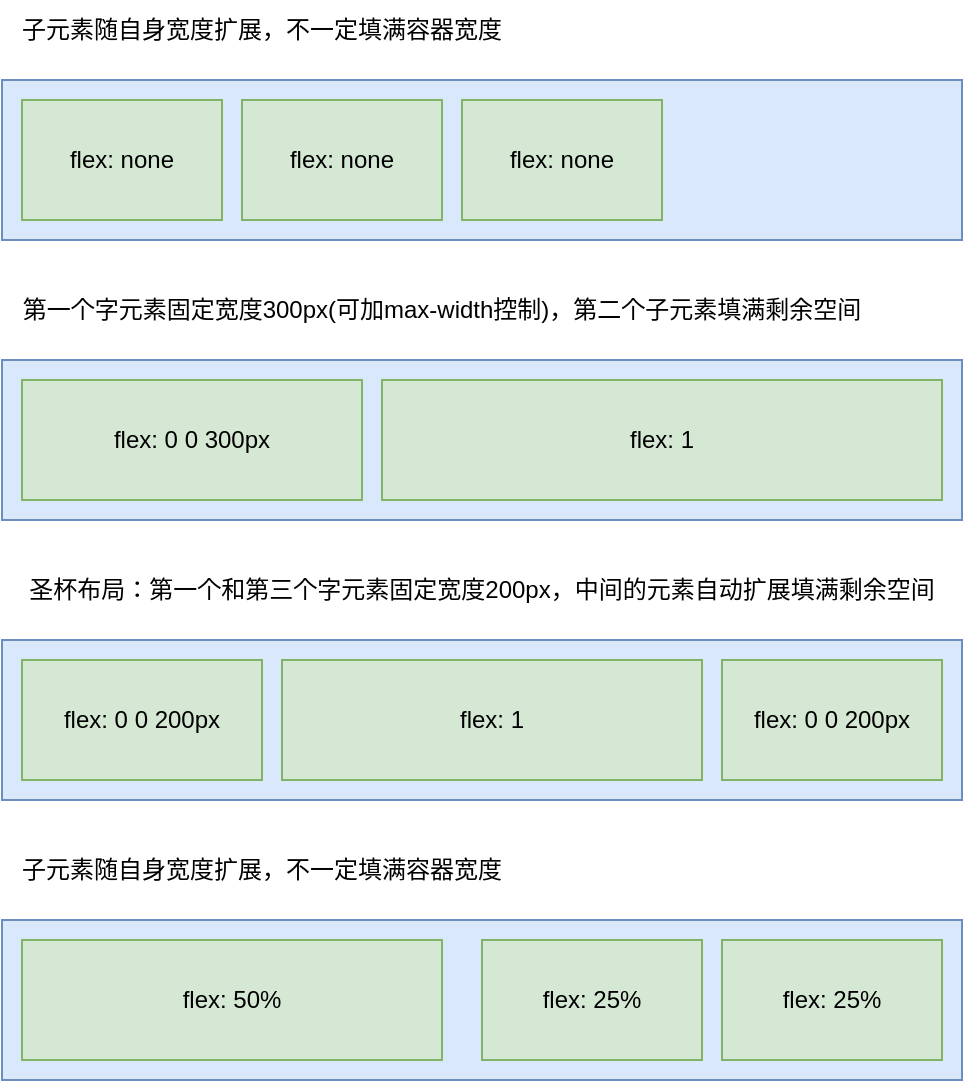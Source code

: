 <mxfile version="20.8.16" type="device"><diagram name="第 1 页" id="Gt7J4jm2jhYhhEMN3sdU"><mxGraphModel dx="954" dy="593" grid="1" gridSize="10" guides="1" tooltips="1" connect="1" arrows="1" fold="1" page="1" pageScale="1" pageWidth="827" pageHeight="1169" math="0" shadow="0"><root><mxCell id="0"/><mxCell id="1" parent="0"/><mxCell id="HVNQJZc6YPt6LZDbsbrl-1" value="" style="rounded=0;whiteSpace=wrap;html=1;fillColor=#dae8fc;strokeColor=#6c8ebf;" vertex="1" parent="1"><mxGeometry x="120" y="40" width="480" height="80" as="geometry"/></mxCell><mxCell id="HVNQJZc6YPt6LZDbsbrl-3" value="flex: none" style="rounded=0;whiteSpace=wrap;html=1;fillColor=#d5e8d4;strokeColor=#82b366;" vertex="1" parent="1"><mxGeometry x="130" y="50" width="100" height="60" as="geometry"/></mxCell><mxCell id="HVNQJZc6YPt6LZDbsbrl-14" value="flex: none" style="rounded=0;whiteSpace=wrap;html=1;fillColor=#d5e8d4;strokeColor=#82b366;" vertex="1" parent="1"><mxGeometry x="240" y="50" width="100" height="60" as="geometry"/></mxCell><mxCell id="HVNQJZc6YPt6LZDbsbrl-15" value="flex: none" style="rounded=0;whiteSpace=wrap;html=1;fillColor=#d5e8d4;strokeColor=#82b366;" vertex="1" parent="1"><mxGeometry x="350" y="50" width="100" height="60" as="geometry"/></mxCell><mxCell id="HVNQJZc6YPt6LZDbsbrl-16" value="子元素随自身宽度扩展，不一定填满容器宽度" style="text;html=1;strokeColor=none;fillColor=none;align=center;verticalAlign=middle;whiteSpace=wrap;rounded=0;" vertex="1" parent="1"><mxGeometry x="120" width="260" height="30" as="geometry"/></mxCell><mxCell id="HVNQJZc6YPt6LZDbsbrl-17" value="" style="rounded=0;whiteSpace=wrap;html=1;fillColor=#dae8fc;strokeColor=#6c8ebf;" vertex="1" parent="1"><mxGeometry x="120" y="180" width="480" height="80" as="geometry"/></mxCell><mxCell id="HVNQJZc6YPt6LZDbsbrl-18" value="flex: 0 0 300px" style="rounded=0;whiteSpace=wrap;html=1;fillColor=#d5e8d4;strokeColor=#82b366;" vertex="1" parent="1"><mxGeometry x="130" y="190" width="170" height="60" as="geometry"/></mxCell><mxCell id="HVNQJZc6YPt6LZDbsbrl-21" value="第一个字元素固定宽度300px(可加max-width控制)，第二个子元素填满剩余空间" style="text;html=1;strokeColor=none;fillColor=none;align=center;verticalAlign=middle;whiteSpace=wrap;rounded=0;" vertex="1" parent="1"><mxGeometry x="120" y="140" width="440" height="30" as="geometry"/></mxCell><mxCell id="HVNQJZc6YPt6LZDbsbrl-22" value="" style="rounded=0;whiteSpace=wrap;html=1;fillColor=#dae8fc;strokeColor=#6c8ebf;" vertex="1" parent="1"><mxGeometry x="120" y="320" width="480" height="80" as="geometry"/></mxCell><mxCell id="HVNQJZc6YPt6LZDbsbrl-26" value="圣杯布局：第一个和第三个字元素固定宽度200px，中间的元素自动扩展填满剩余空间" style="text;html=1;strokeColor=none;fillColor=none;align=center;verticalAlign=middle;whiteSpace=wrap;rounded=0;" vertex="1" parent="1"><mxGeometry x="120" y="280" width="480" height="30" as="geometry"/></mxCell><mxCell id="HVNQJZc6YPt6LZDbsbrl-31" value="子元素随自身宽度扩展，不一定填满容器宽度" style="text;html=1;strokeColor=none;fillColor=none;align=center;verticalAlign=middle;whiteSpace=wrap;rounded=0;" vertex="1" parent="1"><mxGeometry x="120" y="420" width="260" height="30" as="geometry"/></mxCell><mxCell id="HVNQJZc6YPt6LZDbsbrl-32" value="flex: 1" style="rounded=0;whiteSpace=wrap;html=1;fillColor=#d5e8d4;strokeColor=#82b366;" vertex="1" parent="1"><mxGeometry x="310" y="190" width="280" height="60" as="geometry"/></mxCell><mxCell id="HVNQJZc6YPt6LZDbsbrl-33" value="flex: 0 0 200px" style="rounded=0;whiteSpace=wrap;html=1;fillColor=#d5e8d4;strokeColor=#82b366;" vertex="1" parent="1"><mxGeometry x="130" y="330" width="120" height="60" as="geometry"/></mxCell><mxCell id="HVNQJZc6YPt6LZDbsbrl-36" value="flex: 1" style="rounded=0;whiteSpace=wrap;html=1;fillColor=#d5e8d4;strokeColor=#82b366;" vertex="1" parent="1"><mxGeometry x="260" y="330" width="210" height="60" as="geometry"/></mxCell><mxCell id="HVNQJZc6YPt6LZDbsbrl-37" value="flex: 0 0 200px" style="rounded=0;whiteSpace=wrap;html=1;fillColor=#d5e8d4;strokeColor=#82b366;" vertex="1" parent="1"><mxGeometry x="480" y="330" width="110" height="60" as="geometry"/></mxCell><mxCell id="HVNQJZc6YPt6LZDbsbrl-38" value="" style="rounded=0;whiteSpace=wrap;html=1;fillColor=#dae8fc;strokeColor=#6c8ebf;" vertex="1" parent="1"><mxGeometry x="120" y="460" width="480" height="80" as="geometry"/></mxCell><mxCell id="HVNQJZc6YPt6LZDbsbrl-39" value="flex: 50%" style="rounded=0;whiteSpace=wrap;html=1;fillColor=#d5e8d4;strokeColor=#82b366;" vertex="1" parent="1"><mxGeometry x="130" y="470" width="210" height="60" as="geometry"/></mxCell><mxCell id="HVNQJZc6YPt6LZDbsbrl-40" value="flex: 25%" style="rounded=0;whiteSpace=wrap;html=1;fillColor=#d5e8d4;strokeColor=#82b366;" vertex="1" parent="1"><mxGeometry x="360" y="470" width="110" height="60" as="geometry"/></mxCell><mxCell id="HVNQJZc6YPt6LZDbsbrl-42" value="flex: 25%" style="rounded=0;whiteSpace=wrap;html=1;fillColor=#d5e8d4;strokeColor=#82b366;" vertex="1" parent="1"><mxGeometry x="480" y="470" width="110" height="60" as="geometry"/></mxCell></root></mxGraphModel></diagram></mxfile>